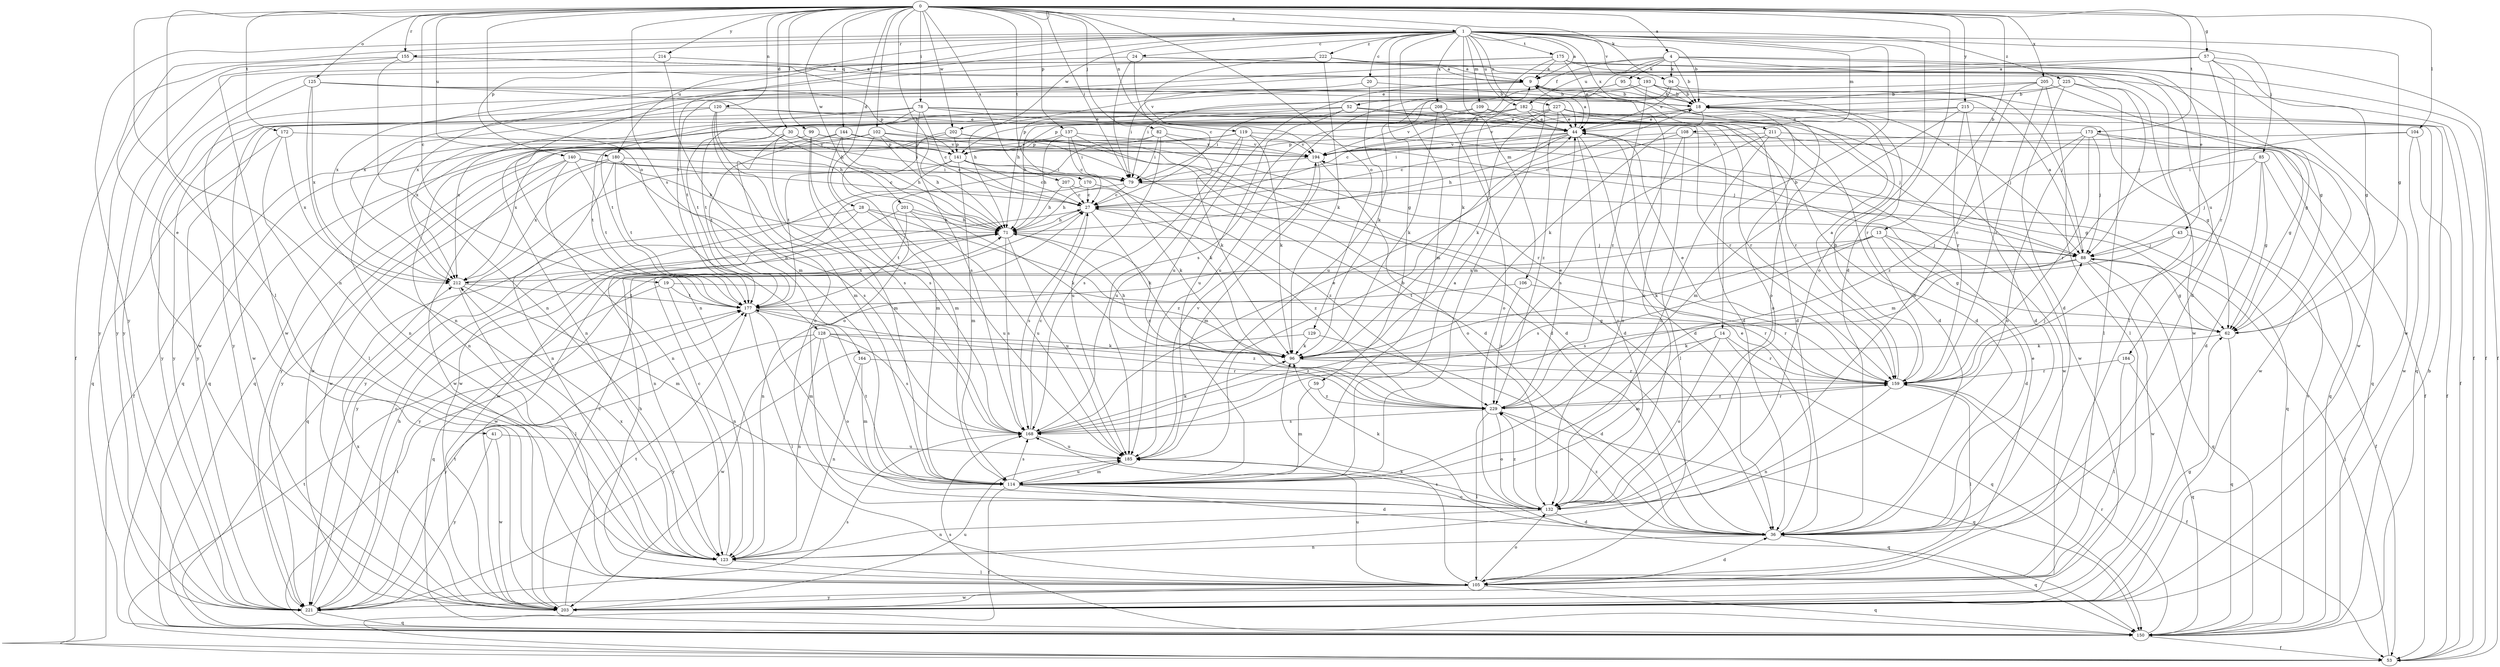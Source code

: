 strict digraph  {
0;
1;
4;
9;
13;
14;
18;
19;
20;
24;
27;
28;
30;
36;
41;
43;
44;
52;
53;
57;
59;
62;
71;
78;
79;
82;
85;
88;
94;
95;
96;
99;
102;
104;
105;
106;
108;
109;
114;
119;
120;
123;
125;
128;
129;
132;
137;
140;
141;
144;
150;
155;
159;
164;
168;
170;
172;
173;
175;
177;
180;
182;
184;
185;
193;
194;
201;
202;
203;
205;
207;
208;
211;
212;
214;
215;
221;
222;
225;
227;
229;
0 -> 1  [label=a];
0 -> 4  [label=a];
0 -> 13  [label=b];
0 -> 19  [label=c];
0 -> 28  [label=d];
0 -> 30  [label=d];
0 -> 36  [label=d];
0 -> 57  [label=g];
0 -> 71  [label=h];
0 -> 78  [label=i];
0 -> 79  [label=i];
0 -> 82  [label=j];
0 -> 94  [label=k];
0 -> 99  [label=l];
0 -> 102  [label=l];
0 -> 104  [label=l];
0 -> 105  [label=l];
0 -> 119  [label=n];
0 -> 120  [label=n];
0 -> 123  [label=n];
0 -> 125  [label=o];
0 -> 128  [label=o];
0 -> 129  [label=o];
0 -> 137  [label=p];
0 -> 144  [label=q];
0 -> 155  [label=r];
0 -> 164  [label=s];
0 -> 170  [label=t];
0 -> 172  [label=t];
0 -> 173  [label=t];
0 -> 180  [label=u];
0 -> 201  [label=w];
0 -> 202  [label=w];
0 -> 205  [label=x];
0 -> 207  [label=x];
0 -> 214  [label=y];
0 -> 215  [label=y];
1 -> 9  [label=a];
1 -> 14  [label=b];
1 -> 18  [label=b];
1 -> 20  [label=c];
1 -> 24  [label=c];
1 -> 41  [label=e];
1 -> 59  [label=g];
1 -> 62  [label=g];
1 -> 85  [label=j];
1 -> 106  [label=m];
1 -> 108  [label=m];
1 -> 109  [label=m];
1 -> 114  [label=m];
1 -> 132  [label=o];
1 -> 140  [label=p];
1 -> 155  [label=r];
1 -> 175  [label=t];
1 -> 177  [label=t];
1 -> 180  [label=u];
1 -> 182  [label=u];
1 -> 193  [label=v];
1 -> 202  [label=w];
1 -> 208  [label=x];
1 -> 211  [label=x];
1 -> 221  [label=y];
1 -> 222  [label=z];
1 -> 225  [label=z];
1 -> 227  [label=z];
4 -> 18  [label=b];
4 -> 43  [label=e];
4 -> 52  [label=f];
4 -> 94  [label=k];
4 -> 95  [label=k];
4 -> 114  [label=m];
4 -> 182  [label=u];
4 -> 184  [label=u];
4 -> 203  [label=w];
4 -> 212  [label=x];
9 -> 18  [label=b];
9 -> 79  [label=i];
9 -> 132  [label=o];
9 -> 185  [label=u];
13 -> 36  [label=d];
13 -> 62  [label=g];
13 -> 88  [label=j];
13 -> 96  [label=k];
13 -> 123  [label=n];
13 -> 168  [label=s];
14 -> 96  [label=k];
14 -> 114  [label=m];
14 -> 132  [label=o];
14 -> 150  [label=q];
14 -> 159  [label=r];
18 -> 44  [label=e];
18 -> 88  [label=j];
18 -> 96  [label=k];
18 -> 132  [label=o];
18 -> 177  [label=t];
19 -> 123  [label=n];
19 -> 150  [label=q];
19 -> 159  [label=r];
19 -> 177  [label=t];
20 -> 18  [label=b];
20 -> 96  [label=k];
20 -> 177  [label=t];
24 -> 9  [label=a];
24 -> 27  [label=c];
24 -> 53  [label=f];
24 -> 79  [label=i];
24 -> 212  [label=x];
27 -> 71  [label=h];
27 -> 96  [label=k];
27 -> 168  [label=s];
27 -> 229  [label=z];
28 -> 71  [label=h];
28 -> 150  [label=q];
28 -> 185  [label=u];
28 -> 221  [label=y];
28 -> 229  [label=z];
30 -> 79  [label=i];
30 -> 132  [label=o];
30 -> 141  [label=p];
30 -> 168  [label=s];
30 -> 177  [label=t];
36 -> 44  [label=e];
36 -> 123  [label=n];
36 -> 150  [label=q];
36 -> 168  [label=s];
36 -> 229  [label=z];
41 -> 185  [label=u];
41 -> 203  [label=w];
41 -> 221  [label=y];
43 -> 53  [label=f];
43 -> 88  [label=j];
43 -> 221  [label=y];
44 -> 9  [label=a];
44 -> 27  [label=c];
44 -> 36  [label=d];
44 -> 71  [label=h];
44 -> 79  [label=i];
44 -> 132  [label=o];
44 -> 194  [label=v];
52 -> 36  [label=d];
52 -> 44  [label=e];
52 -> 79  [label=i];
52 -> 141  [label=p];
52 -> 150  [label=q];
52 -> 177  [label=t];
52 -> 185  [label=u];
53 -> 88  [label=j];
53 -> 177  [label=t];
57 -> 9  [label=a];
57 -> 36  [label=d];
57 -> 53  [label=f];
57 -> 62  [label=g];
57 -> 123  [label=n];
57 -> 159  [label=r];
59 -> 114  [label=m];
59 -> 229  [label=z];
62 -> 96  [label=k];
62 -> 150  [label=q];
71 -> 88  [label=j];
71 -> 168  [label=s];
71 -> 185  [label=u];
71 -> 203  [label=w];
71 -> 229  [label=z];
78 -> 27  [label=c];
78 -> 36  [label=d];
78 -> 44  [label=e];
78 -> 159  [label=r];
78 -> 168  [label=s];
78 -> 177  [label=t];
78 -> 203  [label=w];
78 -> 212  [label=x];
79 -> 27  [label=c];
79 -> 71  [label=h];
79 -> 150  [label=q];
82 -> 79  [label=i];
82 -> 96  [label=k];
82 -> 132  [label=o];
82 -> 150  [label=q];
82 -> 185  [label=u];
82 -> 194  [label=v];
85 -> 36  [label=d];
85 -> 62  [label=g];
85 -> 79  [label=i];
85 -> 88  [label=j];
85 -> 150  [label=q];
88 -> 9  [label=a];
88 -> 27  [label=c];
88 -> 62  [label=g];
88 -> 150  [label=q];
88 -> 168  [label=s];
88 -> 203  [label=w];
88 -> 212  [label=x];
94 -> 18  [label=b];
94 -> 44  [label=e];
94 -> 185  [label=u];
94 -> 203  [label=w];
95 -> 18  [label=b];
95 -> 71  [label=h];
95 -> 132  [label=o];
95 -> 221  [label=y];
96 -> 71  [label=h];
96 -> 159  [label=r];
99 -> 36  [label=d];
99 -> 53  [label=f];
99 -> 114  [label=m];
99 -> 168  [label=s];
99 -> 194  [label=v];
102 -> 27  [label=c];
102 -> 71  [label=h];
102 -> 114  [label=m];
102 -> 123  [label=n];
102 -> 150  [label=q];
102 -> 159  [label=r];
102 -> 194  [label=v];
104 -> 53  [label=f];
104 -> 114  [label=m];
104 -> 194  [label=v];
104 -> 203  [label=w];
105 -> 36  [label=d];
105 -> 44  [label=e];
105 -> 71  [label=h];
105 -> 96  [label=k];
105 -> 132  [label=o];
105 -> 150  [label=q];
105 -> 185  [label=u];
105 -> 203  [label=w];
105 -> 221  [label=y];
106 -> 159  [label=r];
106 -> 177  [label=t];
106 -> 229  [label=z];
108 -> 27  [label=c];
108 -> 105  [label=l];
108 -> 132  [label=o];
108 -> 141  [label=p];
108 -> 150  [label=q];
109 -> 44  [label=e];
109 -> 159  [label=r];
109 -> 194  [label=v];
109 -> 221  [label=y];
114 -> 9  [label=a];
114 -> 36  [label=d];
114 -> 53  [label=f];
114 -> 132  [label=o];
114 -> 168  [label=s];
114 -> 177  [label=t];
114 -> 185  [label=u];
119 -> 62  [label=g];
119 -> 96  [label=k];
119 -> 168  [label=s];
119 -> 185  [label=u];
119 -> 194  [label=v];
119 -> 203  [label=w];
119 -> 221  [label=y];
120 -> 44  [label=e];
120 -> 71  [label=h];
120 -> 114  [label=m];
120 -> 123  [label=n];
120 -> 159  [label=r];
120 -> 168  [label=s];
120 -> 221  [label=y];
123 -> 27  [label=c];
123 -> 105  [label=l];
123 -> 212  [label=x];
125 -> 18  [label=b];
125 -> 71  [label=h];
125 -> 123  [label=n];
125 -> 141  [label=p];
125 -> 203  [label=w];
125 -> 212  [label=x];
128 -> 96  [label=k];
128 -> 123  [label=n];
128 -> 132  [label=o];
128 -> 168  [label=s];
128 -> 203  [label=w];
128 -> 221  [label=y];
128 -> 229  [label=z];
129 -> 36  [label=d];
129 -> 96  [label=k];
129 -> 221  [label=y];
132 -> 36  [label=d];
132 -> 96  [label=k];
132 -> 123  [label=n];
132 -> 229  [label=z];
137 -> 27  [label=c];
137 -> 36  [label=d];
137 -> 71  [label=h];
137 -> 79  [label=i];
137 -> 141  [label=p];
137 -> 194  [label=v];
140 -> 27  [label=c];
140 -> 79  [label=i];
140 -> 123  [label=n];
140 -> 177  [label=t];
140 -> 203  [label=w];
140 -> 221  [label=y];
141 -> 27  [label=c];
141 -> 79  [label=i];
141 -> 96  [label=k];
141 -> 114  [label=m];
141 -> 203  [label=w];
141 -> 221  [label=y];
144 -> 36  [label=d];
144 -> 71  [label=h];
144 -> 114  [label=m];
144 -> 141  [label=p];
144 -> 150  [label=q];
144 -> 177  [label=t];
150 -> 18  [label=b];
150 -> 53  [label=f];
150 -> 159  [label=r];
150 -> 168  [label=s];
150 -> 177  [label=t];
150 -> 194  [label=v];
155 -> 9  [label=a];
155 -> 44  [label=e];
155 -> 53  [label=f];
155 -> 123  [label=n];
155 -> 203  [label=w];
159 -> 9  [label=a];
159 -> 18  [label=b];
159 -> 44  [label=e];
159 -> 53  [label=f];
159 -> 88  [label=j];
159 -> 105  [label=l];
159 -> 123  [label=n];
159 -> 229  [label=z];
164 -> 114  [label=m];
164 -> 123  [label=n];
164 -> 159  [label=r];
168 -> 27  [label=c];
168 -> 44  [label=e];
168 -> 96  [label=k];
168 -> 185  [label=u];
170 -> 27  [label=c];
170 -> 203  [label=w];
170 -> 229  [label=z];
172 -> 105  [label=l];
172 -> 150  [label=q];
172 -> 194  [label=v];
172 -> 212  [label=x];
173 -> 62  [label=g];
173 -> 88  [label=j];
173 -> 132  [label=o];
173 -> 159  [label=r];
173 -> 194  [label=v];
173 -> 203  [label=w];
173 -> 229  [label=z];
175 -> 9  [label=a];
175 -> 44  [label=e];
175 -> 53  [label=f];
175 -> 62  [label=g];
175 -> 96  [label=k];
175 -> 105  [label=l];
175 -> 212  [label=x];
175 -> 221  [label=y];
177 -> 62  [label=g];
177 -> 105  [label=l];
177 -> 114  [label=m];
177 -> 229  [label=z];
180 -> 71  [label=h];
180 -> 79  [label=i];
180 -> 123  [label=n];
180 -> 168  [label=s];
180 -> 177  [label=t];
180 -> 203  [label=w];
180 -> 212  [label=x];
182 -> 27  [label=c];
182 -> 36  [label=d];
182 -> 44  [label=e];
182 -> 71  [label=h];
182 -> 88  [label=j];
182 -> 221  [label=y];
184 -> 105  [label=l];
184 -> 150  [label=q];
184 -> 159  [label=r];
185 -> 18  [label=b];
185 -> 114  [label=m];
185 -> 150  [label=q];
185 -> 194  [label=v];
193 -> 18  [label=b];
193 -> 79  [label=i];
193 -> 88  [label=j];
193 -> 159  [label=r];
193 -> 185  [label=u];
193 -> 229  [label=z];
194 -> 79  [label=i];
194 -> 114  [label=m];
194 -> 132  [label=o];
201 -> 71  [label=h];
201 -> 96  [label=k];
201 -> 123  [label=n];
201 -> 177  [label=t];
201 -> 185  [label=u];
202 -> 36  [label=d];
202 -> 88  [label=j];
202 -> 141  [label=p];
202 -> 177  [label=t];
202 -> 212  [label=x];
203 -> 27  [label=c];
203 -> 62  [label=g];
203 -> 177  [label=t];
203 -> 185  [label=u];
203 -> 212  [label=x];
205 -> 18  [label=b];
205 -> 62  [label=g];
205 -> 105  [label=l];
205 -> 132  [label=o];
205 -> 159  [label=r];
205 -> 168  [label=s];
207 -> 27  [label=c];
207 -> 71  [label=h];
207 -> 96  [label=k];
208 -> 44  [label=e];
208 -> 96  [label=k];
208 -> 123  [label=n];
208 -> 132  [label=o];
211 -> 53  [label=f];
211 -> 132  [label=o];
211 -> 168  [label=s];
211 -> 194  [label=v];
211 -> 203  [label=w];
212 -> 71  [label=h];
212 -> 105  [label=l];
212 -> 114  [label=m];
212 -> 177  [label=t];
214 -> 9  [label=a];
214 -> 114  [label=m];
214 -> 221  [label=y];
215 -> 36  [label=d];
215 -> 44  [label=e];
215 -> 53  [label=f];
215 -> 114  [label=m];
215 -> 141  [label=p];
215 -> 159  [label=r];
221 -> 27  [label=c];
221 -> 71  [label=h];
221 -> 150  [label=q];
221 -> 168  [label=s];
221 -> 177  [label=t];
222 -> 9  [label=a];
222 -> 96  [label=k];
222 -> 194  [label=v];
222 -> 203  [label=w];
222 -> 221  [label=y];
225 -> 18  [label=b];
225 -> 36  [label=d];
225 -> 71  [label=h];
225 -> 88  [label=j];
225 -> 105  [label=l];
227 -> 36  [label=d];
227 -> 44  [label=e];
227 -> 62  [label=g];
227 -> 96  [label=k];
227 -> 194  [label=v];
227 -> 203  [label=w];
227 -> 212  [label=x];
227 -> 229  [label=z];
229 -> 44  [label=e];
229 -> 105  [label=l];
229 -> 132  [label=o];
229 -> 150  [label=q];
229 -> 159  [label=r];
229 -> 168  [label=s];
}

